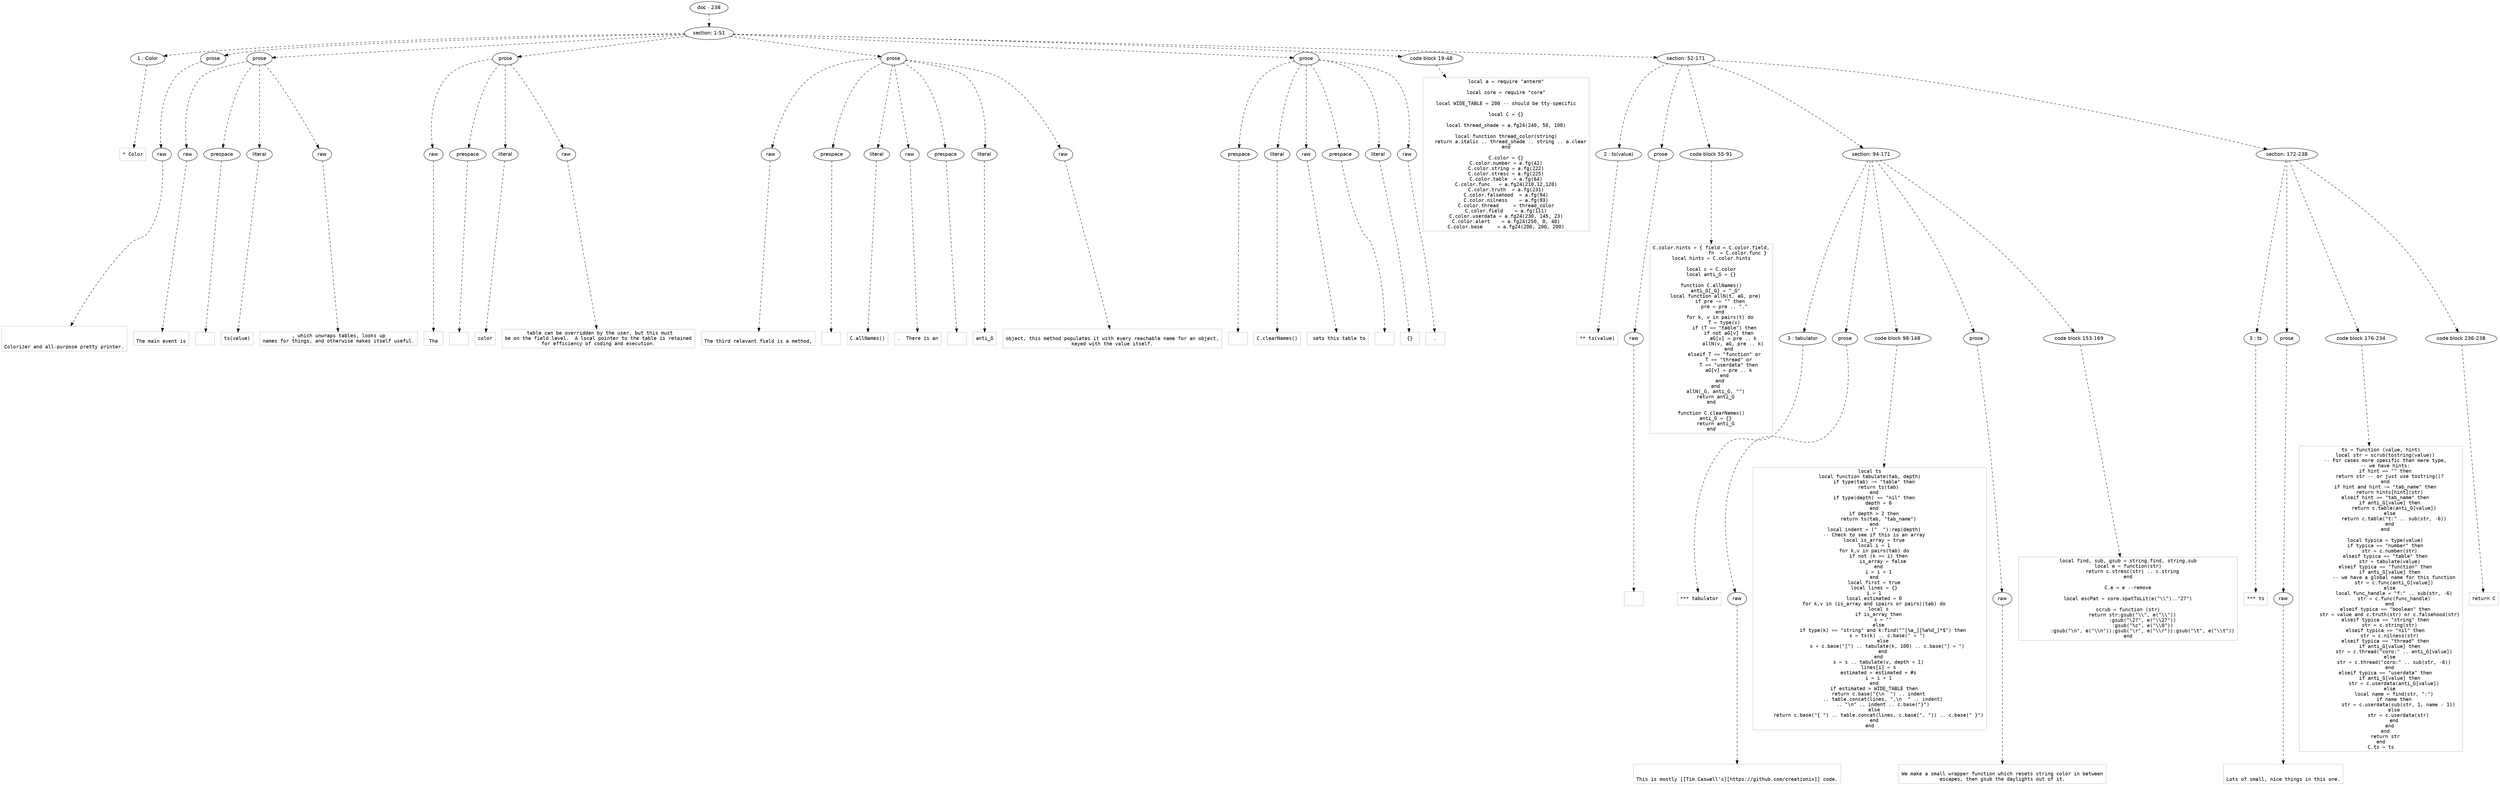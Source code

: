 digraph lpegNode {

node [fontname=Helvetica]
edge [style=dashed]

doc_0 [label="doc - 238"]


doc_0 -> { section_1}
{rank=same; section_1}

section_1 [label="section: 1-51"]


// END RANK doc_0

section_1 -> { header_2 prose_3 prose_4 prose_5 prose_6 prose_7 codeblock_8 section_9}
{rank=same; header_2 prose_3 prose_4 prose_5 prose_6 prose_7 codeblock_8 section_9}

header_2 [label="1 : Color"]

prose_3 [label="prose"]

prose_4 [label="prose"]

prose_5 [label="prose"]

prose_6 [label="prose"]

prose_7 [label="prose"]

codeblock_8 [label="code block 19-48"]

section_9 [label="section: 52-171"]


// END RANK section_1

header_2 -> leaf_10
leaf_10  [color=Gray,shape=rectangle,fontname=Inconsolata,label="* Color"]
// END RANK header_2

prose_3 -> { raw_11}
{rank=same; raw_11}

raw_11 [label="raw"]


// END RANK prose_3

raw_11 -> leaf_12
leaf_12  [color=Gray,shape=rectangle,fontname=Inconsolata,label="


Colorizer and all-purpose pretty printer.
"]
// END RANK raw_11

prose_4 -> { raw_13 prespace_14 literal_15 raw_16}
{rank=same; raw_13 prespace_14 literal_15 raw_16}

raw_13 [label="raw"]

prespace_14 [label="prespace"]

literal_15 [label="literal"]

raw_16 [label="raw"]


// END RANK prose_4

raw_13 -> leaf_17
leaf_17  [color=Gray,shape=rectangle,fontname=Inconsolata,label="
The main event is"]
// END RANK raw_13

prespace_14 -> leaf_18
leaf_18  [color=Gray,shape=rectangle,fontname=Inconsolata,label=" "]
// END RANK prespace_14

literal_15 -> leaf_19
leaf_19  [color=Gray,shape=rectangle,fontname=Inconsolata,label="ts(value)"]
// END RANK literal_15

raw_16 -> leaf_20
leaf_20  [color=Gray,shape=rectangle,fontname=Inconsolata,label=", which unwraps tables, looks up
names for things, and otherwise makes itself useful.
"]
// END RANK raw_16

prose_5 -> { raw_21 prespace_22 literal_23 raw_24}
{rank=same; raw_21 prespace_22 literal_23 raw_24}

raw_21 [label="raw"]

prespace_22 [label="prespace"]

literal_23 [label="literal"]

raw_24 [label="raw"]


// END RANK prose_5

raw_21 -> leaf_25
leaf_25  [color=Gray,shape=rectangle,fontname=Inconsolata,label="
The"]
// END RANK raw_21

prespace_22 -> leaf_26
leaf_26  [color=Gray,shape=rectangle,fontname=Inconsolata,label=" "]
// END RANK prespace_22

literal_23 -> leaf_27
leaf_27  [color=Gray,shape=rectangle,fontname=Inconsolata,label="color"]
// END RANK literal_23

raw_24 -> leaf_28
leaf_28  [color=Gray,shape=rectangle,fontname=Inconsolata,label=" table can be overridden by the user, but this must
be on the field level.  A local pointer to the table is retained
for efficiency of coding and execution.
"]
// END RANK raw_24

prose_6 -> { raw_29 prespace_30 literal_31 raw_32 prespace_33 literal_34 raw_35}
{rank=same; raw_29 prespace_30 literal_31 raw_32 prespace_33 literal_34 raw_35}

raw_29 [label="raw"]

prespace_30 [label="prespace"]

literal_31 [label="literal"]

raw_32 [label="raw"]

prespace_33 [label="prespace"]

literal_34 [label="literal"]

raw_35 [label="raw"]


// END RANK prose_6

raw_29 -> leaf_36
leaf_36  [color=Gray,shape=rectangle,fontname=Inconsolata,label="
The third relevant field is a method,"]
// END RANK raw_29

prespace_30 -> leaf_37
leaf_37  [color=Gray,shape=rectangle,fontname=Inconsolata,label=" "]
// END RANK prespace_30

literal_31 -> leaf_38
leaf_38  [color=Gray,shape=rectangle,fontname=Inconsolata,label="C.allNames()"]
// END RANK literal_31

raw_32 -> leaf_39
leaf_39  [color=Gray,shape=rectangle,fontname=Inconsolata,label=".  There is an"]
// END RANK raw_32

prespace_33 -> leaf_40
leaf_40  [color=Gray,shape=rectangle,fontname=Inconsolata,label=" "]
// END RANK prespace_33

literal_34 -> leaf_41
leaf_41  [color=Gray,shape=rectangle,fontname=Inconsolata,label="anti_G"]
// END RANK literal_34

raw_35 -> leaf_42
leaf_42  [color=Gray,shape=rectangle,fontname=Inconsolata,label="
object, this method populates it with every reachable name for an object,
keyed with the value itself.
"]
// END RANK raw_35

prose_7 -> { prespace_43 literal_44 raw_45 prespace_46 literal_47 raw_48}
{rank=same; prespace_43 literal_44 raw_45 prespace_46 literal_47 raw_48}

prespace_43 [label="prespace"]

literal_44 [label="literal"]

raw_45 [label="raw"]

prespace_46 [label="prespace"]

literal_47 [label="literal"]

raw_48 [label="raw"]


// END RANK prose_7

prespace_43 -> leaf_49
leaf_49  [color=Gray,shape=rectangle,fontname=Inconsolata,label=""]
// END RANK prespace_43

literal_44 -> leaf_50
leaf_50  [color=Gray,shape=rectangle,fontname=Inconsolata,label="C.clearNames()"]
// END RANK literal_44

raw_45 -> leaf_51
leaf_51  [color=Gray,shape=rectangle,fontname=Inconsolata,label=" sets this table to"]
// END RANK raw_45

prespace_46 -> leaf_52
leaf_52  [color=Gray,shape=rectangle,fontname=Inconsolata,label=" "]
// END RANK prespace_46

literal_47 -> leaf_53
leaf_53  [color=Gray,shape=rectangle,fontname=Inconsolata,label="{}"]
// END RANK literal_47

raw_48 -> leaf_54
leaf_54  [color=Gray,shape=rectangle,fontname=Inconsolata,label=".
"]
// END RANK raw_48

codeblock_8 -> leaf_55
leaf_55  [color=Gray,shape=rectangle,fontname=Inconsolata,label="local a = require \"anterm\"

local core = require \"core\"

local WIDE_TABLE = 200 -- should be tty-specific

local C = {}

local thread_shade = a.fg24(240, 50, 100)

local function thread_color(string)
   return a.italic .. thread_shade .. string .. a.clear
end

C.color = {}
C.color.number = a.fg(42)
C.color.string = a.fg(222)
C.color.stresc = a.fg(225)
C.color.table  = a.fg(64)
C.color.func   = a.fg24(210,12,120)
C.color.truth  = a.fg(231)
C.color.falsehood  = a.fg(94)
C.color.nilness    = a.fg(93)
C.color.thread     = thread_color
C.color.field    = a.fg(111)
C.color.userdata = a.fg24(230, 145, 23)
C.color.alert    = a.fg24(250, 0, 40)
C.color.base     = a.fg24(200, 200, 200)"]
// END RANK codeblock_8

section_9 -> { header_56 prose_57 codeblock_58 section_59 section_60}
{rank=same; header_56 prose_57 codeblock_58 section_59 section_60}

header_56 [label="2 : ts(value)"]

prose_57 [label="prose"]

codeblock_58 [label="code block 55-91"]

section_59 [label="section: 94-171"]

section_60 [label="section: 172-238"]


// END RANK section_9

header_56 -> leaf_61
leaf_61  [color=Gray,shape=rectangle,fontname=Inconsolata,label="** ts(value)"]
// END RANK header_56

prose_57 -> { raw_62}
{rank=same; raw_62}

raw_62 [label="raw"]


// END RANK prose_57

raw_62 -> leaf_63
leaf_63  [color=Gray,shape=rectangle,fontname=Inconsolata,label="

"]
// END RANK raw_62

codeblock_58 -> leaf_64
leaf_64  [color=Gray,shape=rectangle,fontname=Inconsolata,label="C.color.hints = { field = C.color.field,
                  fn  = C.color.func }
local hints = C.color.hints

local c = C.color
local anti_G = {}

function C.allNames()
   anti_G[_G] = \"_G\"
   local function allN(t, aG, pre)
      if pre ~= \"\" then
         pre = pre .. \".\"
      end
      for k, v in pairs(t) do
         T = type(v)
         if (T == \"table\") then
            if not aG[v] then
               aG[v] = pre .. k
               allN(v, aG, pre .. k)
            end
         elseif T == \"function\" or
            T == \"thread\" or
            T == \"userdata\" then
            aG[v] = pre .. k
         end
      end
   end
   allN(_G, anti_G, \"\")
   return anti_G
end

function C.clearNames()
   anti_G = {}
   return anti_G
end"]
// END RANK codeblock_58

section_59 -> { header_65 prose_66 codeblock_67 prose_68 codeblock_69}
{rank=same; header_65 prose_66 codeblock_67 prose_68 codeblock_69}

header_65 [label="3 : tabulator"]

prose_66 [label="prose"]

codeblock_67 [label="code block 98-148"]

prose_68 [label="prose"]

codeblock_69 [label="code block 153-169"]


// END RANK section_59

header_65 -> leaf_70
leaf_70  [color=Gray,shape=rectangle,fontname=Inconsolata,label="*** tabulator"]
// END RANK header_65

prose_66 -> { raw_71}
{rank=same; raw_71}

raw_71 [label="raw"]


// END RANK prose_66

raw_71 -> leaf_72
leaf_72  [color=Gray,shape=rectangle,fontname=Inconsolata,label="

This is mostly [[Tim Caswell's][https://github.com/creationix]] code.
"]
// END RANK raw_71

codeblock_67 -> leaf_73
leaf_73  [color=Gray,shape=rectangle,fontname=Inconsolata,label="local ts
local function tabulate(tab, depth)
   if type(tab) ~= \"table\" then
      return ts(tab)
   end
   if type(depth) == \"nil\" then
      depth = 0
   end
   if depth > 2 then
      return ts(tab, \"tab_name\")
   end
   local indent = (\"  \"):rep(depth)
   -- Check to see if this is an array
   local is_array = true
   local i = 1
   for k,v in pairs(tab) do
      if not (k == i) then
         is_array = false
      end
      i = i + 1
   end
   local first = true
   local lines = {}
   i = 1
   local estimated = 0
   for k,v in (is_array and ipairs or pairs)(tab) do
      local s
      if is_array then
         s = \"\"
      else
         if type(k) == \"string\" and k:find(\"^[%a_][%a%d_]*$\") then
            s = ts(k) .. c.base(\" = \")
         else
            s = c.base(\"[\") .. tabulate(k, 100) .. c.base(\"] = \")
         end
      end
      s = s .. tabulate(v, depth + 1)
      lines[i] = s
      estimated = estimated + #s
      i = i + 1
   end
   if estimated > WIDE_TABLE then
      return c.base(\"{\\n  \") .. indent
         .. table.concat(lines, \",\\n  \" .. indent)
         .. \"\\n\" .. indent .. c.base(\"}\")
   else
      return c.base(\"{ \") .. table.concat(lines, c.base(\", \")) .. c.base(\" }\")
   end
end"]
// END RANK codeblock_67

prose_68 -> { raw_74}
{rank=same; raw_74}

raw_74 [label="raw"]


// END RANK prose_68

raw_74 -> leaf_75
leaf_75  [color=Gray,shape=rectangle,fontname=Inconsolata,label="
We make a small wrapper function which resets string color in between
escapes, then gsub the daylights out of it.
"]
// END RANK raw_74

codeblock_69 -> leaf_76
leaf_76  [color=Gray,shape=rectangle,fontname=Inconsolata,label="local find, sub, gsub = string.find, string.sub
local e = function(str)
   return c.stresc(str) .. c.string
end

C.e = e --remove

local escPat = core.spatToLit(e(\"\\\\\")..\"27\")

scrub = function (str)
   return str:gsub(\"\\\\\", e(\"\\\\\"))
          :gsub(\"\\27\", e(\"\\\\27\"))
          :gsub(\"%z\", e(\"\\\\0\"))
          :gsub(\"\\n\", e(\"\\\\n\")):gsub(\"\\r\", e(\"\\\\r\")):gsub(\"\\t\", e(\"\\\\t\"))
end"]
// END RANK codeblock_69

section_60 -> { header_77 prose_78 codeblock_79 codeblock_80}
{rank=same; header_77 prose_78 codeblock_79 codeblock_80}

header_77 [label="3 : ts"]

prose_78 [label="prose"]

codeblock_79 [label="code block 176-234"]

codeblock_80 [label="code block 236-238"]


// END RANK section_60

header_77 -> leaf_81
leaf_81  [color=Gray,shape=rectangle,fontname=Inconsolata,label="*** ts"]
// END RANK header_77

prose_78 -> { raw_82}
{rank=same; raw_82}

raw_82 [label="raw"]


// END RANK prose_78

raw_82 -> leaf_83
leaf_83  [color=Gray,shape=rectangle,fontname=Inconsolata,label="

Lots of small, nice things in this one.
"]
// END RANK raw_82

codeblock_79 -> leaf_84
leaf_84  [color=Gray,shape=rectangle,fontname=Inconsolata,label="ts = function (value, hint)
   local str = scrub(tostring(value))
   -- For cases more specific than mere type,
   -- we have hints:
   if hint == \"\" then
      return str -- or just use tostring()?
   end
   if hint and hint ~= \"tab_name\" then
      return hints[hint](str)
   elseif hint == \"tab_name\" then
      if anti_G[value] then
         return c.table(anti_G[value])
      else
         return c.table(\"t:\" .. sub(str, -6))
      end
   end

   local typica = type(value)
   if typica == \"number\" then
      str = c.number(str)
   elseif typica == \"table\" then
      str = tabulate(value)
   elseif typica == \"function\" then
      if anti_G[value] then
         -- we have a global name for this function
         str = c.func(anti_G[value])
      else
         local func_handle = \"f:\" .. sub(str, -6)
         str = c.func(func_handle)
      end
   elseif typica == \"boolean\" then
      str = value and c.truth(str) or c.falsehood(str)
   elseif typica == \"string\" then
      str = c.string(str)
   elseif typica == \"nil\" then
      str = c.nilness(str)
   elseif typica == \"thread\" then
      if anti_G[value] then
         str = c.thread(\"coro:\" .. anti_G[value])
      else
         str = c.thread(\"coro:\" .. sub(str, -6))
      end
   elseif typica == \"userdata\" then
      if anti_G[value] then
         str = c.userdata(anti_G[value])
      else
         local name = find(str, \":\")
         if name then
            str = c.userdata(sub(str, 1, name - 1))
         else
            str = c.userdata(str)
         end
      end
   end
   return str
end
C.ts = ts"]
// END RANK codeblock_79

codeblock_80 -> leaf_85
leaf_85  [color=Gray,shape=rectangle,fontname=Inconsolata,label="return C"]
// END RANK codeblock_80


}
